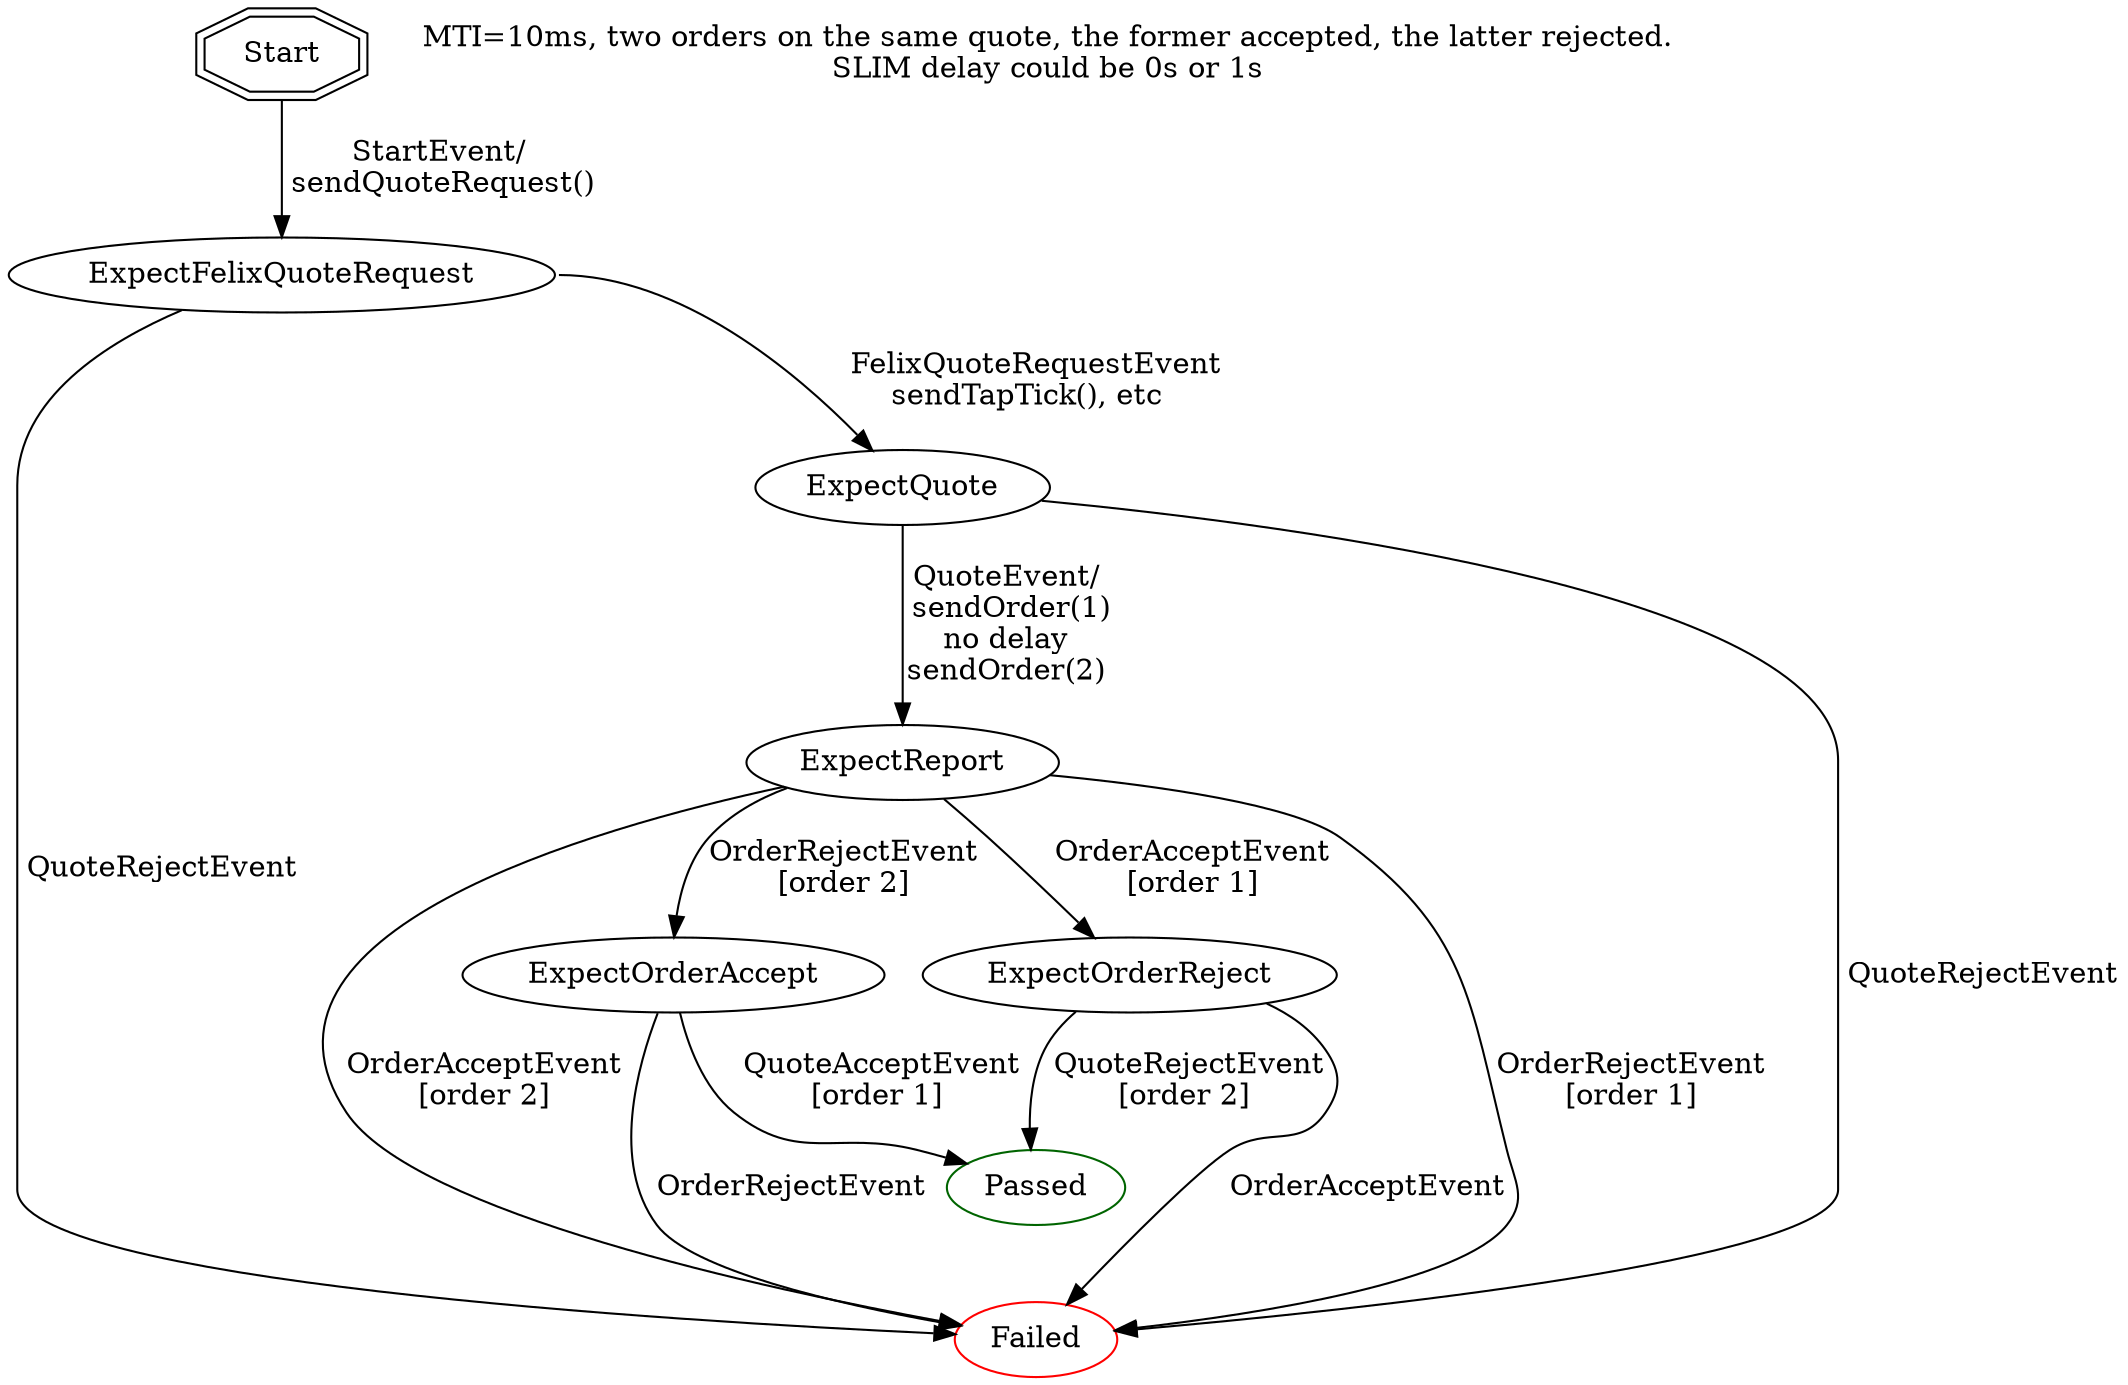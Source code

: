 digraph "MtiBad" {
  "Start" [shape = doubleoctagon];
  "MTI=10ms, two orders on the same quote, the former accepted, the latter rejected.\nSLIM delay could be 0s or 1s" [shape=none];
  "Passed" [color=darkgreen];
  "Failed" [color=red];
  
  "Start" -> "ExpectFelixQuoteRequest" [label = "StartEvent/\n sendQuoteRequest()"];
  "ExpectFelixQuoteRequest" -> "ExpectQuote" [label = "  FelixQuoteRequestEvent\nsendTapTick(), etc", tailport=e];
  "ExpectQuote" -> "ExpectReport" [label = "QuoteEvent/\n sendOrder(1)\nno delay\nsendOrder(2)"];
  "ExpectReport" -> "ExpectOrderAccept" [label = "OrderRejectEvent\n[order 2]"];
  "ExpectReport" -> "ExpectOrderReject" [label = "OrderAcceptEvent\n[order 1]"];

  "ExpectOrderAccept" -> "Passed" [label = " QuoteAcceptEvent\n[order 1]"];
  "ExpectOrderReject" -> "Passed" [label = " QuoteRejectEvent\n[order 2]"];

  // "ExpectOrderReport" -> "ExpectOrderReport" [label = "OrderNewEvent"];
  // "ExpectOrderAccept" -> "ExpectOrderAccept" [label = "OrderNewEvent"];
  // "ExpectOrderReject" -> "ExpectOrderReject" [label = "OrderNewEvent"];

  "ExpectFelixQuoteRequest" -> "Failed" [label = " QuoteRejectEvent"];
  "ExpectQuote" -> "Failed" [label = " QuoteRejectEvent"];
  "ExpectReport" -> "Failed" [label = "OrderRejectEvent\n[order 1]"];
  "ExpectReport" -> "Failed" [label = "OrderAcceptEvent\n[order 2]"];
  "ExpectOrderAccept" -> "Failed" [label = "OrderRejectEvent"];
  "ExpectOrderReject" -> "Failed" [label = "OrderAcceptEvent"];
  "Passed" -> "Failed" [style=invis];
}
